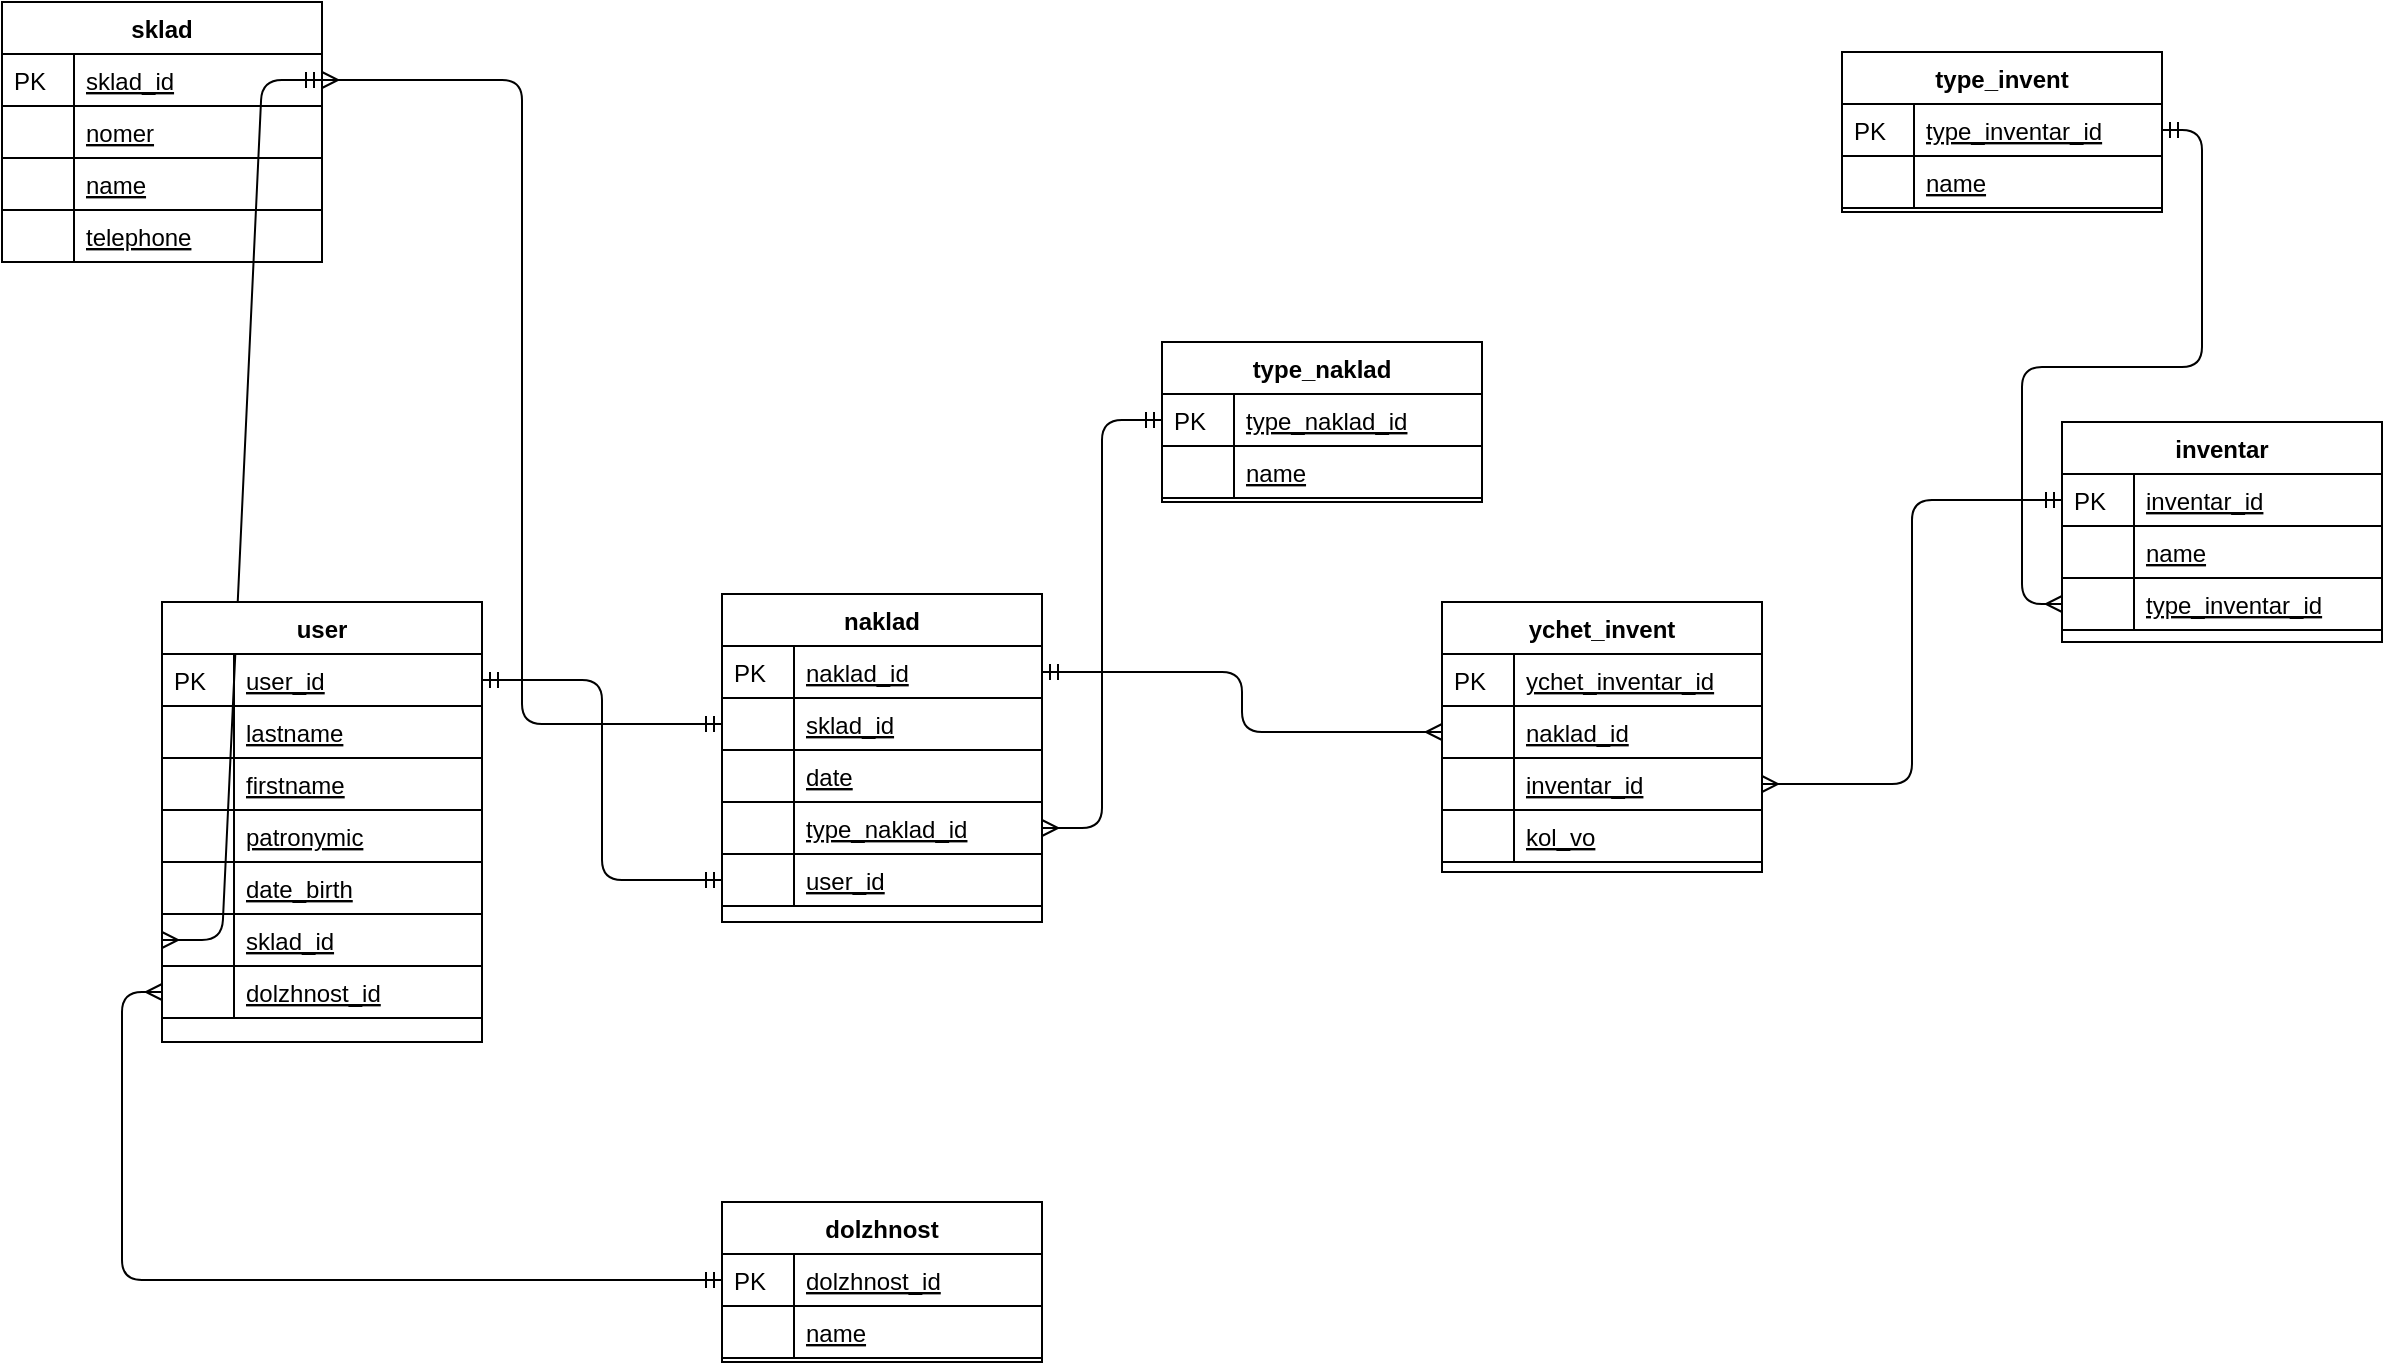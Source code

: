 <mxfile version="13.1.14" type="device"><diagram id="C5RBs43oDa-KdzZeNtuy" name="Page-1"><mxGraphModel dx="1673" dy="899" grid="1" gridSize="10" guides="1" tooltips="1" connect="1" arrows="1" fold="1" page="1" pageScale="1" pageWidth="827" pageHeight="1169" math="0" shadow="0"><root><mxCell id="WIyWlLk6GJQsqaUBKTNV-0"/><mxCell id="WIyWlLk6GJQsqaUBKTNV-1" parent="WIyWlLk6GJQsqaUBKTNV-0"/><mxCell id="49YVZ25wF4_8VZ5tIZLK-187" value="" style="edgeStyle=entityRelationEdgeStyle;fontSize=12;html=1;endArrow=ERmany;startArrow=ERmandOne;exitX=1;exitY=0.5;exitDx=0;exitDy=0;entryX=0;entryY=0.5;entryDx=0;entryDy=0;endFill=0;" edge="1" parent="WIyWlLk6GJQsqaUBKTNV-1" source="49YVZ25wF4_8VZ5tIZLK-17" target="49YVZ25wF4_8VZ5tIZLK-98"><mxGeometry width="100" height="100" relative="1" as="geometry"><mxPoint x="534" y="221" as="sourcePoint"/><mxPoint x="430" y="420" as="targetPoint"/></mxGeometry></mxCell><mxCell id="49YVZ25wF4_8VZ5tIZLK-16" value="sklad" style="swimlane;fontStyle=1;childLayout=stackLayout;horizontal=1;startSize=26;horizontalStack=0;resizeParent=1;resizeLast=0;collapsible=1;marginBottom=0;rounded=0;shadow=0;strokeWidth=1;" vertex="1" parent="WIyWlLk6GJQsqaUBKTNV-1"><mxGeometry x="480" y="150" width="160" height="130" as="geometry"><mxRectangle x="20" y="80" width="160" height="26" as="alternateBounds"/></mxGeometry></mxCell><mxCell id="49YVZ25wF4_8VZ5tIZLK-17" value="sklad_id" style="shape=partialRectangle;top=0;left=0;right=0;bottom=1;align=left;verticalAlign=top;fillColor=none;spacingLeft=40;spacingRight=4;overflow=hidden;rotatable=0;points=[[0,0.5],[1,0.5]];portConstraint=eastwest;dropTarget=0;rounded=0;shadow=0;strokeWidth=1;fontStyle=4" vertex="1" parent="49YVZ25wF4_8VZ5tIZLK-16"><mxGeometry y="26" width="160" height="26" as="geometry"/></mxCell><mxCell id="49YVZ25wF4_8VZ5tIZLK-18" value="PK" style="shape=partialRectangle;top=0;left=0;bottom=0;fillColor=none;align=left;verticalAlign=top;spacingLeft=4;spacingRight=4;overflow=hidden;rotatable=0;points=[];portConstraint=eastwest;part=1;" vertex="1" connectable="0" parent="49YVZ25wF4_8VZ5tIZLK-17"><mxGeometry width="36" height="26" as="geometry"/></mxCell><mxCell id="49YVZ25wF4_8VZ5tIZLK-35" value="nomer" style="shape=partialRectangle;top=0;left=0;right=0;bottom=1;align=left;verticalAlign=top;fillColor=none;spacingLeft=40;spacingRight=4;overflow=hidden;rotatable=0;points=[[0,0.5],[1,0.5]];portConstraint=eastwest;dropTarget=0;rounded=0;shadow=0;strokeWidth=1;fontStyle=4" vertex="1" parent="49YVZ25wF4_8VZ5tIZLK-16"><mxGeometry y="52" width="160" height="26" as="geometry"/></mxCell><mxCell id="49YVZ25wF4_8VZ5tIZLK-36" value="" style="shape=partialRectangle;top=0;left=0;bottom=0;fillColor=none;align=left;verticalAlign=top;spacingLeft=4;spacingRight=4;overflow=hidden;rotatable=0;points=[];portConstraint=eastwest;part=1;" vertex="1" connectable="0" parent="49YVZ25wF4_8VZ5tIZLK-35"><mxGeometry width="36" height="26" as="geometry"/></mxCell><mxCell id="49YVZ25wF4_8VZ5tIZLK-37" value="name" style="shape=partialRectangle;top=0;left=0;right=0;bottom=1;align=left;verticalAlign=top;fillColor=none;spacingLeft=40;spacingRight=4;overflow=hidden;rotatable=0;points=[[0,0.5],[1,0.5]];portConstraint=eastwest;dropTarget=0;rounded=0;shadow=0;strokeWidth=1;fontStyle=4" vertex="1" parent="49YVZ25wF4_8VZ5tIZLK-16"><mxGeometry y="78" width="160" height="26" as="geometry"/></mxCell><mxCell id="49YVZ25wF4_8VZ5tIZLK-38" value="" style="shape=partialRectangle;top=0;left=0;bottom=0;fillColor=none;align=left;verticalAlign=top;spacingLeft=4;spacingRight=4;overflow=hidden;rotatable=0;points=[];portConstraint=eastwest;part=1;" vertex="1" connectable="0" parent="49YVZ25wF4_8VZ5tIZLK-37"><mxGeometry width="36" height="26" as="geometry"/></mxCell><mxCell id="49YVZ25wF4_8VZ5tIZLK-39" value="telephone" style="shape=partialRectangle;top=0;left=0;right=0;bottom=1;align=left;verticalAlign=top;fillColor=none;spacingLeft=40;spacingRight=4;overflow=hidden;rotatable=0;points=[[0,0.5],[1,0.5]];portConstraint=eastwest;dropTarget=0;rounded=0;shadow=0;strokeWidth=1;fontStyle=4" vertex="1" parent="49YVZ25wF4_8VZ5tIZLK-16"><mxGeometry y="104" width="160" height="26" as="geometry"/></mxCell><mxCell id="49YVZ25wF4_8VZ5tIZLK-40" value="" style="shape=partialRectangle;top=0;left=0;bottom=0;fillColor=none;align=left;verticalAlign=top;spacingLeft=4;spacingRight=4;overflow=hidden;rotatable=0;points=[];portConstraint=eastwest;part=1;" vertex="1" connectable="0" parent="49YVZ25wF4_8VZ5tIZLK-39"><mxGeometry width="36" height="26" as="geometry"/></mxCell><mxCell id="49YVZ25wF4_8VZ5tIZLK-191" style="edgeStyle=orthogonalEdgeStyle;rounded=1;orthogonalLoop=1;jettySize=auto;html=1;exitX=1;exitY=0.5;exitDx=0;exitDy=0;entryX=0;entryY=0.5;entryDx=0;entryDy=0;startArrow=ERmandOne;startFill=0;endArrow=ERmany;endFill=0;" edge="1" parent="WIyWlLk6GJQsqaUBKTNV-1" source="49YVZ25wF4_8VZ5tIZLK-174" target="49YVZ25wF4_8VZ5tIZLK-50"><mxGeometry relative="1" as="geometry"/></mxCell><mxCell id="49YVZ25wF4_8VZ5tIZLK-126" value="naklad" style="swimlane;fontStyle=1;childLayout=stackLayout;horizontal=1;startSize=26;horizontalStack=0;resizeParent=1;resizeLast=0;collapsible=1;marginBottom=0;rounded=0;shadow=0;strokeWidth=1;" vertex="1" parent="WIyWlLk6GJQsqaUBKTNV-1"><mxGeometry x="840" y="446" width="160" height="164" as="geometry"><mxRectangle x="20" y="80" width="160" height="26" as="alternateBounds"/></mxGeometry></mxCell><mxCell id="49YVZ25wF4_8VZ5tIZLK-127" value="naklad_id" style="shape=partialRectangle;top=0;left=0;right=0;bottom=1;align=left;verticalAlign=top;fillColor=none;spacingLeft=40;spacingRight=4;overflow=hidden;rotatable=0;points=[[0,0.5],[1,0.5]];portConstraint=eastwest;dropTarget=0;rounded=0;shadow=0;strokeWidth=1;fontStyle=4" vertex="1" parent="49YVZ25wF4_8VZ5tIZLK-126"><mxGeometry y="26" width="160" height="26" as="geometry"/></mxCell><mxCell id="49YVZ25wF4_8VZ5tIZLK-128" value="PK" style="shape=partialRectangle;top=0;left=0;bottom=0;fillColor=none;align=left;verticalAlign=top;spacingLeft=4;spacingRight=4;overflow=hidden;rotatable=0;points=[];portConstraint=eastwest;part=1;" vertex="1" connectable="0" parent="49YVZ25wF4_8VZ5tIZLK-127"><mxGeometry width="36" height="26" as="geometry"/></mxCell><mxCell id="49YVZ25wF4_8VZ5tIZLK-129" value="sklad_id" style="shape=partialRectangle;top=0;left=0;right=0;bottom=1;align=left;verticalAlign=top;fillColor=none;spacingLeft=40;spacingRight=4;overflow=hidden;rotatable=0;points=[[0,0.5],[1,0.5]];portConstraint=eastwest;dropTarget=0;rounded=0;shadow=0;strokeWidth=1;fontStyle=4" vertex="1" parent="49YVZ25wF4_8VZ5tIZLK-126"><mxGeometry y="52" width="160" height="26" as="geometry"/></mxCell><mxCell id="49YVZ25wF4_8VZ5tIZLK-130" value="" style="shape=partialRectangle;top=0;left=0;bottom=0;fillColor=none;align=left;verticalAlign=top;spacingLeft=4;spacingRight=4;overflow=hidden;rotatable=0;points=[];portConstraint=eastwest;part=1;" vertex="1" connectable="0" parent="49YVZ25wF4_8VZ5tIZLK-129"><mxGeometry width="36" height="26" as="geometry"/></mxCell><mxCell id="49YVZ25wF4_8VZ5tIZLK-131" value="date" style="shape=partialRectangle;top=0;left=0;right=0;bottom=1;align=left;verticalAlign=top;fillColor=none;spacingLeft=40;spacingRight=4;overflow=hidden;rotatable=0;points=[[0,0.5],[1,0.5]];portConstraint=eastwest;dropTarget=0;rounded=0;shadow=0;strokeWidth=1;fontStyle=4" vertex="1" parent="49YVZ25wF4_8VZ5tIZLK-126"><mxGeometry y="78" width="160" height="26" as="geometry"/></mxCell><mxCell id="49YVZ25wF4_8VZ5tIZLK-132" value="" style="shape=partialRectangle;top=0;left=0;bottom=0;fillColor=none;align=left;verticalAlign=top;spacingLeft=4;spacingRight=4;overflow=hidden;rotatable=0;points=[];portConstraint=eastwest;part=1;" vertex="1" connectable="0" parent="49YVZ25wF4_8VZ5tIZLK-131"><mxGeometry width="36" height="26" as="geometry"/></mxCell><mxCell id="49YVZ25wF4_8VZ5tIZLK-133" value="type_naklad_id" style="shape=partialRectangle;top=0;left=0;right=0;bottom=1;align=left;verticalAlign=top;fillColor=none;spacingLeft=40;spacingRight=4;overflow=hidden;rotatable=0;points=[[0,0.5],[1,0.5]];portConstraint=eastwest;dropTarget=0;rounded=0;shadow=0;strokeWidth=1;fontStyle=4" vertex="1" parent="49YVZ25wF4_8VZ5tIZLK-126"><mxGeometry y="104" width="160" height="26" as="geometry"/></mxCell><mxCell id="49YVZ25wF4_8VZ5tIZLK-134" value="" style="shape=partialRectangle;top=0;left=0;bottom=0;fillColor=none;align=left;verticalAlign=top;spacingLeft=4;spacingRight=4;overflow=hidden;rotatable=0;points=[];portConstraint=eastwest;part=1;" vertex="1" connectable="0" parent="49YVZ25wF4_8VZ5tIZLK-133"><mxGeometry width="36" height="26" as="geometry"/></mxCell><mxCell id="49YVZ25wF4_8VZ5tIZLK-135" value="user_id" style="shape=partialRectangle;top=0;left=0;right=0;bottom=1;align=left;verticalAlign=top;fillColor=none;spacingLeft=40;spacingRight=4;overflow=hidden;rotatable=0;points=[[0,0.5],[1,0.5]];portConstraint=eastwest;dropTarget=0;rounded=0;shadow=0;strokeWidth=1;fontStyle=4" vertex="1" parent="49YVZ25wF4_8VZ5tIZLK-126"><mxGeometry y="130" width="160" height="26" as="geometry"/></mxCell><mxCell id="49YVZ25wF4_8VZ5tIZLK-136" value="" style="shape=partialRectangle;top=0;left=0;bottom=0;fillColor=none;align=left;verticalAlign=top;spacingLeft=4;spacingRight=4;overflow=hidden;rotatable=0;points=[];portConstraint=eastwest;part=1;" vertex="1" connectable="0" parent="49YVZ25wF4_8VZ5tIZLK-135"><mxGeometry width="36" height="26" as="geometry"/></mxCell><mxCell id="49YVZ25wF4_8VZ5tIZLK-192" style="edgeStyle=orthogonalEdgeStyle;rounded=1;orthogonalLoop=1;jettySize=auto;html=1;exitX=1;exitY=0.5;exitDx=0;exitDy=0;entryX=0;entryY=0.5;entryDx=0;entryDy=0;startArrow=ERmandOne;startFill=0;endArrow=ERmandOne;endFill=0;" edge="1" parent="WIyWlLk6GJQsqaUBKTNV-1" source="49YVZ25wF4_8VZ5tIZLK-87" target="49YVZ25wF4_8VZ5tIZLK-135"><mxGeometry relative="1" as="geometry"/></mxCell><mxCell id="49YVZ25wF4_8VZ5tIZLK-194" style="edgeStyle=orthogonalEdgeStyle;rounded=1;orthogonalLoop=1;jettySize=auto;html=1;exitX=1;exitY=0.5;exitDx=0;exitDy=0;entryX=0;entryY=0.5;entryDx=0;entryDy=0;startArrow=ERmany;startFill=0;endArrow=ERmandOne;endFill=0;" edge="1" parent="WIyWlLk6GJQsqaUBKTNV-1" source="49YVZ25wF4_8VZ5tIZLK-133" target="49YVZ25wF4_8VZ5tIZLK-103"><mxGeometry relative="1" as="geometry"/></mxCell><mxCell id="49YVZ25wF4_8VZ5tIZLK-102" value="type_naklad" style="swimlane;fontStyle=1;childLayout=stackLayout;horizontal=1;startSize=26;horizontalStack=0;resizeParent=1;resizeLast=0;collapsible=1;marginBottom=0;rounded=0;shadow=0;strokeWidth=1;" vertex="1" parent="WIyWlLk6GJQsqaUBKTNV-1"><mxGeometry x="1060" y="320" width="160" height="80" as="geometry"><mxRectangle x="20" y="80" width="160" height="26" as="alternateBounds"/></mxGeometry></mxCell><mxCell id="49YVZ25wF4_8VZ5tIZLK-103" value="type_naklad_id" style="shape=partialRectangle;top=0;left=0;right=0;bottom=1;align=left;verticalAlign=top;fillColor=none;spacingLeft=40;spacingRight=4;overflow=hidden;rotatable=0;points=[[0,0.5],[1,0.5]];portConstraint=eastwest;dropTarget=0;rounded=0;shadow=0;strokeWidth=1;fontStyle=4" vertex="1" parent="49YVZ25wF4_8VZ5tIZLK-102"><mxGeometry y="26" width="160" height="26" as="geometry"/></mxCell><mxCell id="49YVZ25wF4_8VZ5tIZLK-104" value="PK" style="shape=partialRectangle;top=0;left=0;bottom=0;fillColor=none;align=left;verticalAlign=top;spacingLeft=4;spacingRight=4;overflow=hidden;rotatable=0;points=[];portConstraint=eastwest;part=1;" vertex="1" connectable="0" parent="49YVZ25wF4_8VZ5tIZLK-103"><mxGeometry width="36" height="26" as="geometry"/></mxCell><mxCell id="49YVZ25wF4_8VZ5tIZLK-105" value="name" style="shape=partialRectangle;top=0;left=0;right=0;bottom=1;align=left;verticalAlign=top;fillColor=none;spacingLeft=40;spacingRight=4;overflow=hidden;rotatable=0;points=[[0,0.5],[1,0.5]];portConstraint=eastwest;dropTarget=0;rounded=0;shadow=0;strokeWidth=1;fontStyle=4" vertex="1" parent="49YVZ25wF4_8VZ5tIZLK-102"><mxGeometry y="52" width="160" height="26" as="geometry"/></mxCell><mxCell id="49YVZ25wF4_8VZ5tIZLK-106" value="" style="shape=partialRectangle;top=0;left=0;bottom=0;fillColor=none;align=left;verticalAlign=top;spacingLeft=4;spacingRight=4;overflow=hidden;rotatable=0;points=[];portConstraint=eastwest;part=1;" vertex="1" connectable="0" parent="49YVZ25wF4_8VZ5tIZLK-105"><mxGeometry width="36" height="26" as="geometry"/></mxCell><mxCell id="49YVZ25wF4_8VZ5tIZLK-197" style="edgeStyle=orthogonalEdgeStyle;rounded=1;orthogonalLoop=1;jettySize=auto;html=1;exitX=0;exitY=0.5;exitDx=0;exitDy=0;entryX=0;entryY=0.5;entryDx=0;entryDy=0;startArrow=ERmandOne;startFill=0;endArrow=ERmany;endFill=0;" edge="1" parent="WIyWlLk6GJQsqaUBKTNV-1" source="49YVZ25wF4_8VZ5tIZLK-57" target="49YVZ25wF4_8VZ5tIZLK-211"><mxGeometry relative="1" as="geometry"><mxPoint x="1000" y="615" as="targetPoint"/></mxGeometry></mxCell><mxCell id="49YVZ25wF4_8VZ5tIZLK-161" value="ychet_invent" style="swimlane;fontStyle=1;childLayout=stackLayout;horizontal=1;startSize=26;horizontalStack=0;resizeParent=1;resizeLast=0;collapsible=1;marginBottom=0;rounded=0;shadow=0;strokeWidth=1;" vertex="1" parent="WIyWlLk6GJQsqaUBKTNV-1"><mxGeometry x="1200" y="450" width="160" height="135" as="geometry"><mxRectangle x="20" y="80" width="160" height="26" as="alternateBounds"/></mxGeometry></mxCell><mxCell id="49YVZ25wF4_8VZ5tIZLK-162" value="ychet_inventar_id" style="shape=partialRectangle;top=0;left=0;right=0;bottom=1;align=left;verticalAlign=top;fillColor=none;spacingLeft=40;spacingRight=4;overflow=hidden;rotatable=0;points=[[0,0.5],[1,0.5]];portConstraint=eastwest;dropTarget=0;rounded=0;shadow=0;strokeWidth=1;fontStyle=4" vertex="1" parent="49YVZ25wF4_8VZ5tIZLK-161"><mxGeometry y="26" width="160" height="26" as="geometry"/></mxCell><mxCell id="49YVZ25wF4_8VZ5tIZLK-163" value="PK" style="shape=partialRectangle;top=0;left=0;bottom=0;fillColor=none;align=left;verticalAlign=top;spacingLeft=4;spacingRight=4;overflow=hidden;rotatable=0;points=[];portConstraint=eastwest;part=1;" vertex="1" connectable="0" parent="49YVZ25wF4_8VZ5tIZLK-162"><mxGeometry width="36" height="26" as="geometry"/></mxCell><mxCell id="49YVZ25wF4_8VZ5tIZLK-164" value="naklad_id" style="shape=partialRectangle;top=0;left=0;right=0;bottom=1;align=left;verticalAlign=top;fillColor=none;spacingLeft=40;spacingRight=4;overflow=hidden;rotatable=0;points=[[0,0.5],[1,0.5]];portConstraint=eastwest;dropTarget=0;rounded=0;shadow=0;strokeWidth=1;fontStyle=4" vertex="1" parent="49YVZ25wF4_8VZ5tIZLK-161"><mxGeometry y="52" width="160" height="26" as="geometry"/></mxCell><mxCell id="49YVZ25wF4_8VZ5tIZLK-165" value="" style="shape=partialRectangle;top=0;left=0;bottom=0;fillColor=none;align=left;verticalAlign=top;spacingLeft=4;spacingRight=4;overflow=hidden;rotatable=0;points=[];portConstraint=eastwest;part=1;" vertex="1" connectable="0" parent="49YVZ25wF4_8VZ5tIZLK-164"><mxGeometry width="36" height="26" as="geometry"/></mxCell><mxCell id="49YVZ25wF4_8VZ5tIZLK-166" value="inventar_id" style="shape=partialRectangle;top=0;left=0;right=0;bottom=1;align=left;verticalAlign=top;fillColor=none;spacingLeft=40;spacingRight=4;overflow=hidden;rotatable=0;points=[[0,0.5],[1,0.5]];portConstraint=eastwest;dropTarget=0;rounded=0;shadow=0;strokeWidth=1;fontStyle=4" vertex="1" parent="49YVZ25wF4_8VZ5tIZLK-161"><mxGeometry y="78" width="160" height="26" as="geometry"/></mxCell><mxCell id="49YVZ25wF4_8VZ5tIZLK-167" value="" style="shape=partialRectangle;top=0;left=0;bottom=0;fillColor=none;align=left;verticalAlign=top;spacingLeft=4;spacingRight=4;overflow=hidden;rotatable=0;points=[];portConstraint=eastwest;part=1;" vertex="1" connectable="0" parent="49YVZ25wF4_8VZ5tIZLK-166"><mxGeometry width="36" height="26" as="geometry"/></mxCell><mxCell id="49YVZ25wF4_8VZ5tIZLK-168" value="kol_vo" style="shape=partialRectangle;top=0;left=0;right=0;bottom=1;align=left;verticalAlign=top;fillColor=none;spacingLeft=40;spacingRight=4;overflow=hidden;rotatable=0;points=[[0,0.5],[1,0.5]];portConstraint=eastwest;dropTarget=0;rounded=0;shadow=0;strokeWidth=1;fontStyle=4" vertex="1" parent="49YVZ25wF4_8VZ5tIZLK-161"><mxGeometry y="104" width="160" height="26" as="geometry"/></mxCell><mxCell id="49YVZ25wF4_8VZ5tIZLK-169" value="" style="shape=partialRectangle;top=0;left=0;bottom=0;fillColor=none;align=left;verticalAlign=top;spacingLeft=4;spacingRight=4;overflow=hidden;rotatable=0;points=[];portConstraint=eastwest;part=1;" vertex="1" connectable="0" parent="49YVZ25wF4_8VZ5tIZLK-168"><mxGeometry width="36" height="26" as="geometry"/></mxCell><mxCell id="49YVZ25wF4_8VZ5tIZLK-199" style="edgeStyle=orthogonalEdgeStyle;rounded=1;orthogonalLoop=1;jettySize=auto;html=1;exitX=1;exitY=0.5;exitDx=0;exitDy=0;entryX=0;entryY=0.5;entryDx=0;entryDy=0;startArrow=ERmandOne;startFill=0;endArrow=ERmany;endFill=0;" edge="1" parent="WIyWlLk6GJQsqaUBKTNV-1" source="49YVZ25wF4_8VZ5tIZLK-127" target="49YVZ25wF4_8VZ5tIZLK-164"><mxGeometry relative="1" as="geometry"/></mxCell><mxCell id="49YVZ25wF4_8VZ5tIZLK-45" value="inventar" style="swimlane;fontStyle=1;childLayout=stackLayout;horizontal=1;startSize=26;horizontalStack=0;resizeParent=1;resizeLast=0;collapsible=1;marginBottom=0;rounded=0;shadow=0;strokeWidth=1;" vertex="1" parent="WIyWlLk6GJQsqaUBKTNV-1"><mxGeometry x="1510" y="360" width="160" height="110" as="geometry"><mxRectangle x="20" y="80" width="160" height="26" as="alternateBounds"/></mxGeometry></mxCell><mxCell id="49YVZ25wF4_8VZ5tIZLK-46" value="inventar_id" style="shape=partialRectangle;top=0;left=0;right=0;bottom=1;align=left;verticalAlign=top;fillColor=none;spacingLeft=40;spacingRight=4;overflow=hidden;rotatable=0;points=[[0,0.5],[1,0.5]];portConstraint=eastwest;dropTarget=0;rounded=0;shadow=0;strokeWidth=1;fontStyle=4" vertex="1" parent="49YVZ25wF4_8VZ5tIZLK-45"><mxGeometry y="26" width="160" height="26" as="geometry"/></mxCell><mxCell id="49YVZ25wF4_8VZ5tIZLK-47" value="PK" style="shape=partialRectangle;top=0;left=0;bottom=0;fillColor=none;align=left;verticalAlign=top;spacingLeft=4;spacingRight=4;overflow=hidden;rotatable=0;points=[];portConstraint=eastwest;part=1;" vertex="1" connectable="0" parent="49YVZ25wF4_8VZ5tIZLK-46"><mxGeometry width="36" height="26" as="geometry"/></mxCell><mxCell id="49YVZ25wF4_8VZ5tIZLK-48" value="name" style="shape=partialRectangle;top=0;left=0;right=0;bottom=1;align=left;verticalAlign=top;fillColor=none;spacingLeft=40;spacingRight=4;overflow=hidden;rotatable=0;points=[[0,0.5],[1,0.5]];portConstraint=eastwest;dropTarget=0;rounded=0;shadow=0;strokeWidth=1;fontStyle=4" vertex="1" parent="49YVZ25wF4_8VZ5tIZLK-45"><mxGeometry y="52" width="160" height="26" as="geometry"/></mxCell><mxCell id="49YVZ25wF4_8VZ5tIZLK-49" value="" style="shape=partialRectangle;top=0;left=0;bottom=0;fillColor=none;align=left;verticalAlign=top;spacingLeft=4;spacingRight=4;overflow=hidden;rotatable=0;points=[];portConstraint=eastwest;part=1;" vertex="1" connectable="0" parent="49YVZ25wF4_8VZ5tIZLK-48"><mxGeometry width="36" height="26" as="geometry"/></mxCell><mxCell id="49YVZ25wF4_8VZ5tIZLK-50" value="type_inventar_id" style="shape=partialRectangle;top=0;left=0;right=0;bottom=1;align=left;verticalAlign=top;fillColor=none;spacingLeft=40;spacingRight=4;overflow=hidden;rotatable=0;points=[[0,0.5],[1,0.5]];portConstraint=eastwest;dropTarget=0;rounded=0;shadow=0;strokeWidth=1;fontStyle=4" vertex="1" parent="49YVZ25wF4_8VZ5tIZLK-45"><mxGeometry y="78" width="160" height="26" as="geometry"/></mxCell><mxCell id="49YVZ25wF4_8VZ5tIZLK-51" value="" style="shape=partialRectangle;top=0;left=0;bottom=0;fillColor=none;align=left;verticalAlign=top;spacingLeft=4;spacingRight=4;overflow=hidden;rotatable=0;points=[];portConstraint=eastwest;part=1;" vertex="1" connectable="0" parent="49YVZ25wF4_8VZ5tIZLK-50"><mxGeometry width="36" height="26" as="geometry"/></mxCell><mxCell id="49YVZ25wF4_8VZ5tIZLK-173" value="type_invent" style="swimlane;fontStyle=1;childLayout=stackLayout;horizontal=1;startSize=26;horizontalStack=0;resizeParent=1;resizeLast=0;collapsible=1;marginBottom=0;rounded=0;shadow=0;strokeWidth=1;" vertex="1" parent="WIyWlLk6GJQsqaUBKTNV-1"><mxGeometry x="1400" y="175" width="160" height="80" as="geometry"><mxRectangle x="20" y="80" width="160" height="26" as="alternateBounds"/></mxGeometry></mxCell><mxCell id="49YVZ25wF4_8VZ5tIZLK-174" value="type_inventar_id" style="shape=partialRectangle;top=0;left=0;right=0;bottom=1;align=left;verticalAlign=top;fillColor=none;spacingLeft=40;spacingRight=4;overflow=hidden;rotatable=0;points=[[0,0.5],[1,0.5]];portConstraint=eastwest;dropTarget=0;rounded=0;shadow=0;strokeWidth=1;fontStyle=4" vertex="1" parent="49YVZ25wF4_8VZ5tIZLK-173"><mxGeometry y="26" width="160" height="26" as="geometry"/></mxCell><mxCell id="49YVZ25wF4_8VZ5tIZLK-175" value="PK" style="shape=partialRectangle;top=0;left=0;bottom=0;fillColor=none;align=left;verticalAlign=top;spacingLeft=4;spacingRight=4;overflow=hidden;rotatable=0;points=[];portConstraint=eastwest;part=1;" vertex="1" connectable="0" parent="49YVZ25wF4_8VZ5tIZLK-174"><mxGeometry width="36" height="26" as="geometry"/></mxCell><mxCell id="49YVZ25wF4_8VZ5tIZLK-176" value="name" style="shape=partialRectangle;top=0;left=0;right=0;bottom=1;align=left;verticalAlign=top;fillColor=none;spacingLeft=40;spacingRight=4;overflow=hidden;rotatable=0;points=[[0,0.5],[1,0.5]];portConstraint=eastwest;dropTarget=0;rounded=0;shadow=0;strokeWidth=1;fontStyle=4" vertex="1" parent="49YVZ25wF4_8VZ5tIZLK-173"><mxGeometry y="52" width="160" height="26" as="geometry"/></mxCell><mxCell id="49YVZ25wF4_8VZ5tIZLK-177" value="" style="shape=partialRectangle;top=0;left=0;bottom=0;fillColor=none;align=left;verticalAlign=top;spacingLeft=4;spacingRight=4;overflow=hidden;rotatable=0;points=[];portConstraint=eastwest;part=1;" vertex="1" connectable="0" parent="49YVZ25wF4_8VZ5tIZLK-176"><mxGeometry width="36" height="26" as="geometry"/></mxCell><mxCell id="49YVZ25wF4_8VZ5tIZLK-205" style="edgeStyle=orthogonalEdgeStyle;rounded=1;orthogonalLoop=1;jettySize=auto;html=1;exitX=0;exitY=0.5;exitDx=0;exitDy=0;entryX=1;entryY=0.5;entryDx=0;entryDy=0;startArrow=ERmandOne;startFill=0;endArrow=ERmany;endFill=0;" edge="1" parent="WIyWlLk6GJQsqaUBKTNV-1" source="49YVZ25wF4_8VZ5tIZLK-46" target="49YVZ25wF4_8VZ5tIZLK-166"><mxGeometry relative="1" as="geometry"/></mxCell><mxCell id="49YVZ25wF4_8VZ5tIZLK-86" value="user" style="swimlane;fontStyle=1;childLayout=stackLayout;horizontal=1;startSize=26;horizontalStack=0;resizeParent=1;resizeLast=0;collapsible=1;marginBottom=0;rounded=0;shadow=0;strokeWidth=1;" vertex="1" parent="WIyWlLk6GJQsqaUBKTNV-1"><mxGeometry x="560" y="450" width="160" height="220" as="geometry"><mxRectangle x="20" y="80" width="160" height="26" as="alternateBounds"/></mxGeometry></mxCell><mxCell id="49YVZ25wF4_8VZ5tIZLK-87" value="user_id" style="shape=partialRectangle;top=0;left=0;right=0;bottom=1;align=left;verticalAlign=top;fillColor=none;spacingLeft=40;spacingRight=4;overflow=hidden;rotatable=0;points=[[0,0.5],[1,0.5]];portConstraint=eastwest;dropTarget=0;rounded=0;shadow=0;strokeWidth=1;fontStyle=4" vertex="1" parent="49YVZ25wF4_8VZ5tIZLK-86"><mxGeometry y="26" width="160" height="26" as="geometry"/></mxCell><mxCell id="49YVZ25wF4_8VZ5tIZLK-88" value="PK" style="shape=partialRectangle;top=0;left=0;bottom=0;fillColor=none;align=left;verticalAlign=top;spacingLeft=4;spacingRight=4;overflow=hidden;rotatable=0;points=[];portConstraint=eastwest;part=1;" vertex="1" connectable="0" parent="49YVZ25wF4_8VZ5tIZLK-87"><mxGeometry width="36" height="26" as="geometry"/></mxCell><mxCell id="49YVZ25wF4_8VZ5tIZLK-89" value="lastname" style="shape=partialRectangle;top=0;left=0;right=0;bottom=1;align=left;verticalAlign=top;fillColor=none;spacingLeft=40;spacingRight=4;overflow=hidden;rotatable=0;points=[[0,0.5],[1,0.5]];portConstraint=eastwest;dropTarget=0;rounded=0;shadow=0;strokeWidth=1;fontStyle=4" vertex="1" parent="49YVZ25wF4_8VZ5tIZLK-86"><mxGeometry y="52" width="160" height="26" as="geometry"/></mxCell><mxCell id="49YVZ25wF4_8VZ5tIZLK-90" value="" style="shape=partialRectangle;top=0;left=0;bottom=0;fillColor=none;align=left;verticalAlign=top;spacingLeft=4;spacingRight=4;overflow=hidden;rotatable=0;points=[];portConstraint=eastwest;part=1;" vertex="1" connectable="0" parent="49YVZ25wF4_8VZ5tIZLK-89"><mxGeometry width="36" height="26" as="geometry"/></mxCell><mxCell id="49YVZ25wF4_8VZ5tIZLK-91" value="firstname" style="shape=partialRectangle;top=0;left=0;right=0;bottom=1;align=left;verticalAlign=top;fillColor=none;spacingLeft=40;spacingRight=4;overflow=hidden;rotatable=0;points=[[0,0.5],[1,0.5]];portConstraint=eastwest;dropTarget=0;rounded=0;shadow=0;strokeWidth=1;fontStyle=4" vertex="1" parent="49YVZ25wF4_8VZ5tIZLK-86"><mxGeometry y="78" width="160" height="26" as="geometry"/></mxCell><mxCell id="49YVZ25wF4_8VZ5tIZLK-92" value="" style="shape=partialRectangle;top=0;left=0;bottom=0;fillColor=none;align=left;verticalAlign=top;spacingLeft=4;spacingRight=4;overflow=hidden;rotatable=0;points=[];portConstraint=eastwest;part=1;" vertex="1" connectable="0" parent="49YVZ25wF4_8VZ5tIZLK-91"><mxGeometry width="36" height="26" as="geometry"/></mxCell><mxCell id="49YVZ25wF4_8VZ5tIZLK-93" value="patronymic" style="shape=partialRectangle;top=0;left=0;right=0;bottom=1;align=left;verticalAlign=top;fillColor=none;spacingLeft=40;spacingRight=4;overflow=hidden;rotatable=0;points=[[0,0.5],[1,0.5]];portConstraint=eastwest;dropTarget=0;rounded=0;shadow=0;strokeWidth=1;fontStyle=4" vertex="1" parent="49YVZ25wF4_8VZ5tIZLK-86"><mxGeometry y="104" width="160" height="26" as="geometry"/></mxCell><mxCell id="49YVZ25wF4_8VZ5tIZLK-94" value="" style="shape=partialRectangle;top=0;left=0;bottom=0;fillColor=none;align=left;verticalAlign=top;spacingLeft=4;spacingRight=4;overflow=hidden;rotatable=0;points=[];portConstraint=eastwest;part=1;" vertex="1" connectable="0" parent="49YVZ25wF4_8VZ5tIZLK-93"><mxGeometry width="36" height="26" as="geometry"/></mxCell><mxCell id="49YVZ25wF4_8VZ5tIZLK-95" value="date_birth" style="shape=partialRectangle;top=0;left=0;right=0;bottom=1;align=left;verticalAlign=top;fillColor=none;spacingLeft=40;spacingRight=4;overflow=hidden;rotatable=0;points=[[0,0.5],[1,0.5]];portConstraint=eastwest;dropTarget=0;rounded=0;shadow=0;strokeWidth=1;fontStyle=4" vertex="1" parent="49YVZ25wF4_8VZ5tIZLK-86"><mxGeometry y="130" width="160" height="26" as="geometry"/></mxCell><mxCell id="49YVZ25wF4_8VZ5tIZLK-96" value="" style="shape=partialRectangle;top=0;left=0;bottom=0;fillColor=none;align=left;verticalAlign=top;spacingLeft=4;spacingRight=4;overflow=hidden;rotatable=0;points=[];portConstraint=eastwest;part=1;" vertex="1" connectable="0" parent="49YVZ25wF4_8VZ5tIZLK-95"><mxGeometry width="36" height="26" as="geometry"/></mxCell><mxCell id="49YVZ25wF4_8VZ5tIZLK-98" value="sklad_id" style="shape=partialRectangle;top=0;left=0;right=0;bottom=1;align=left;verticalAlign=top;fillColor=none;spacingLeft=40;spacingRight=4;overflow=hidden;rotatable=0;points=[[0,0.5],[1,0.5]];portConstraint=eastwest;dropTarget=0;rounded=0;shadow=0;strokeWidth=1;fontStyle=4" vertex="1" parent="49YVZ25wF4_8VZ5tIZLK-86"><mxGeometry y="156" width="160" height="26" as="geometry"/></mxCell><mxCell id="49YVZ25wF4_8VZ5tIZLK-99" value="" style="shape=partialRectangle;top=0;left=0;bottom=0;fillColor=none;align=left;verticalAlign=top;spacingLeft=4;spacingRight=4;overflow=hidden;rotatable=0;points=[];portConstraint=eastwest;part=1;" vertex="1" connectable="0" parent="49YVZ25wF4_8VZ5tIZLK-98"><mxGeometry width="36" height="26" as="geometry"/></mxCell><mxCell id="49YVZ25wF4_8VZ5tIZLK-211" value="dolzhnost_id" style="shape=partialRectangle;top=0;left=0;right=0;bottom=1;align=left;verticalAlign=top;fillColor=none;spacingLeft=40;spacingRight=4;overflow=hidden;rotatable=0;points=[[0,0.5],[1,0.5]];portConstraint=eastwest;dropTarget=0;rounded=0;shadow=0;strokeWidth=1;fontStyle=4" vertex="1" parent="49YVZ25wF4_8VZ5tIZLK-86"><mxGeometry y="182" width="160" height="26" as="geometry"/></mxCell><mxCell id="49YVZ25wF4_8VZ5tIZLK-212" value="" style="shape=partialRectangle;top=0;left=0;bottom=0;fillColor=none;align=left;verticalAlign=top;spacingLeft=4;spacingRight=4;overflow=hidden;rotatable=0;points=[];portConstraint=eastwest;part=1;" vertex="1" connectable="0" parent="49YVZ25wF4_8VZ5tIZLK-211"><mxGeometry width="36" height="26" as="geometry"/></mxCell><mxCell id="49YVZ25wF4_8VZ5tIZLK-208" style="edgeStyle=orthogonalEdgeStyle;rounded=1;orthogonalLoop=1;jettySize=auto;html=1;exitX=0;exitY=0.5;exitDx=0;exitDy=0;entryX=1;entryY=0.5;entryDx=0;entryDy=0;startArrow=ERmandOne;startFill=0;endArrow=ERmany;endFill=0;" edge="1" parent="WIyWlLk6GJQsqaUBKTNV-1" source="49YVZ25wF4_8VZ5tIZLK-129" target="49YVZ25wF4_8VZ5tIZLK-17"><mxGeometry relative="1" as="geometry"/></mxCell><mxCell id="49YVZ25wF4_8VZ5tIZLK-56" value="dolzhnost" style="swimlane;fontStyle=1;childLayout=stackLayout;horizontal=1;startSize=26;horizontalStack=0;resizeParent=1;resizeLast=0;collapsible=1;marginBottom=0;rounded=0;shadow=0;strokeWidth=1;" vertex="1" parent="WIyWlLk6GJQsqaUBKTNV-1"><mxGeometry x="840" y="750" width="160" height="80" as="geometry"><mxRectangle x="20" y="80" width="160" height="26" as="alternateBounds"/></mxGeometry></mxCell><mxCell id="49YVZ25wF4_8VZ5tIZLK-57" value="dolzhnost_id" style="shape=partialRectangle;top=0;left=0;right=0;bottom=1;align=left;verticalAlign=top;fillColor=none;spacingLeft=40;spacingRight=4;overflow=hidden;rotatable=0;points=[[0,0.5],[1,0.5]];portConstraint=eastwest;dropTarget=0;rounded=0;shadow=0;strokeWidth=1;fontStyle=4" vertex="1" parent="49YVZ25wF4_8VZ5tIZLK-56"><mxGeometry y="26" width="160" height="26" as="geometry"/></mxCell><mxCell id="49YVZ25wF4_8VZ5tIZLK-58" value="PK" style="shape=partialRectangle;top=0;left=0;bottom=0;fillColor=none;align=left;verticalAlign=top;spacingLeft=4;spacingRight=4;overflow=hidden;rotatable=0;points=[];portConstraint=eastwest;part=1;" vertex="1" connectable="0" parent="49YVZ25wF4_8VZ5tIZLK-57"><mxGeometry width="36" height="26" as="geometry"/></mxCell><mxCell id="49YVZ25wF4_8VZ5tIZLK-59" value="name" style="shape=partialRectangle;top=0;left=0;right=0;bottom=1;align=left;verticalAlign=top;fillColor=none;spacingLeft=40;spacingRight=4;overflow=hidden;rotatable=0;points=[[0,0.5],[1,0.5]];portConstraint=eastwest;dropTarget=0;rounded=0;shadow=0;strokeWidth=1;fontStyle=4" vertex="1" parent="49YVZ25wF4_8VZ5tIZLK-56"><mxGeometry y="52" width="160" height="26" as="geometry"/></mxCell><mxCell id="49YVZ25wF4_8VZ5tIZLK-60" value="" style="shape=partialRectangle;top=0;left=0;bottom=0;fillColor=none;align=left;verticalAlign=top;spacingLeft=4;spacingRight=4;overflow=hidden;rotatable=0;points=[];portConstraint=eastwest;part=1;" vertex="1" connectable="0" parent="49YVZ25wF4_8VZ5tIZLK-59"><mxGeometry width="36" height="26" as="geometry"/></mxCell></root></mxGraphModel></diagram></mxfile>